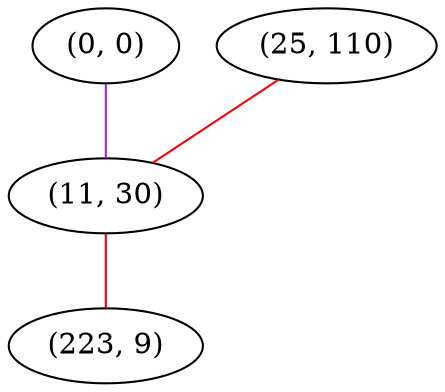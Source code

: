 graph "" {
"(0, 0)";
"(25, 110)";
"(11, 30)";
"(223, 9)";
"(0, 0)" -- "(11, 30)"  [color=purple, key=0, weight=4];
"(25, 110)" -- "(11, 30)"  [color=red, key=0, weight=1];
"(11, 30)" -- "(223, 9)"  [color=red, key=0, weight=1];
}
